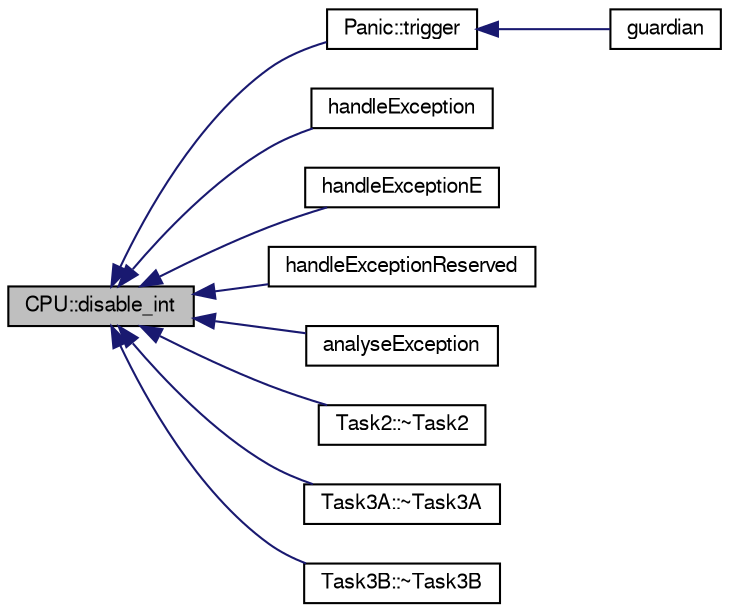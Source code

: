 digraph "CPU::disable_int"
{
  bgcolor="transparent";
  edge [fontname="FreeSans",fontsize="10",labelfontname="FreeSans",labelfontsize="10"];
  node [fontname="FreeSans",fontsize="10",shape=record];
  rankdir="LR";
  Node1 [label="CPU::disable_int",height=0.2,width=0.4,color="black", fillcolor="grey75", style="filled" fontcolor="black"];
  Node1 -> Node2 [dir="back",color="midnightblue",fontsize="10",style="solid",fontname="FreeSans"];
  Node2 [label="Panic::trigger",height=0.2,width=0.4,color="black",URL="$classPanic.html#a2b509a675cded39f5422ef625261c6ba",tooltip="handelt unbekannte oder nicht-registrierte Interrupts"];
  Node2 -> Node3 [dir="back",color="midnightblue",fontsize="10",style="solid",fontname="FreeSans"];
  Node3 [label="guardian",height=0.2,width=0.4,color="black",URL="$guardian_8cc.html#a9017cbb15c79b718e82c9ed18a58ed60",tooltip="Einsprungspunkt für Interrupts."];
  Node1 -> Node4 [dir="back",color="midnightblue",fontsize="10",style="solid",fontname="FreeSans"];
  Node4 [label="handleException",height=0.2,width=0.4,color="black",URL="$guardian_8cc.html#afe78f34c7c65df79376008e0d23c1afd",tooltip="This function is called if a normal exception is raised by the cpu."];
  Node1 -> Node5 [dir="back",color="midnightblue",fontsize="10",style="solid",fontname="FreeSans"];
  Node5 [label="handleExceptionE",height=0.2,width=0.4,color="black",URL="$guardian_8cc.html#a70466c5bd3ffac85265c22f65e9a4ef9",tooltip="This function is called if a normal exception with error code is raised by the cpu."];
  Node1 -> Node6 [dir="back",color="midnightblue",fontsize="10",style="solid",fontname="FreeSans"];
  Node6 [label="handleExceptionReserved",height=0.2,width=0.4,color="black",URL="$guardian_8cc.html#a390d383038610b600ab986ec9b54879a",tooltip="This function is called if a reserved exception is raised by the cpu."];
  Node1 -> Node7 [dir="back",color="midnightblue",fontsize="10",style="solid",fontname="FreeSans"];
  Node7 [label="analyseException",height=0.2,width=0.4,color="black",URL="$analyse_8cc.html#a07755aa59f817c8a4e46336d1c1a15eb",tooltip="Funktion zur Analyse einer Fehlerbehandlungsroutine."];
  Node1 -> Node8 [dir="back",color="midnightblue",fontsize="10",style="solid",fontname="FreeSans"];
  Node8 [label="Task2::~Task2",height=0.2,width=0.4,color="black",URL="$classTask2.html#a794cc6220efa649fe31504bf3e9fd819",tooltip="Destructor."];
  Node1 -> Node9 [dir="back",color="midnightblue",fontsize="10",style="solid",fontname="FreeSans"];
  Node9 [label="Task3A::~Task3A",height=0.2,width=0.4,color="black",URL="$classTask3A.html#ae4727e82fb8e4d80a8d6ef1a2a33f767",tooltip="Destructor."];
  Node1 -> Node10 [dir="back",color="midnightblue",fontsize="10",style="solid",fontname="FreeSans"];
  Node10 [label="Task3B::~Task3B",height=0.2,width=0.4,color="black",URL="$classTask3B.html#a98c04ad76505f28d73fa9bb964dd27c9",tooltip="Destructor."];
}
